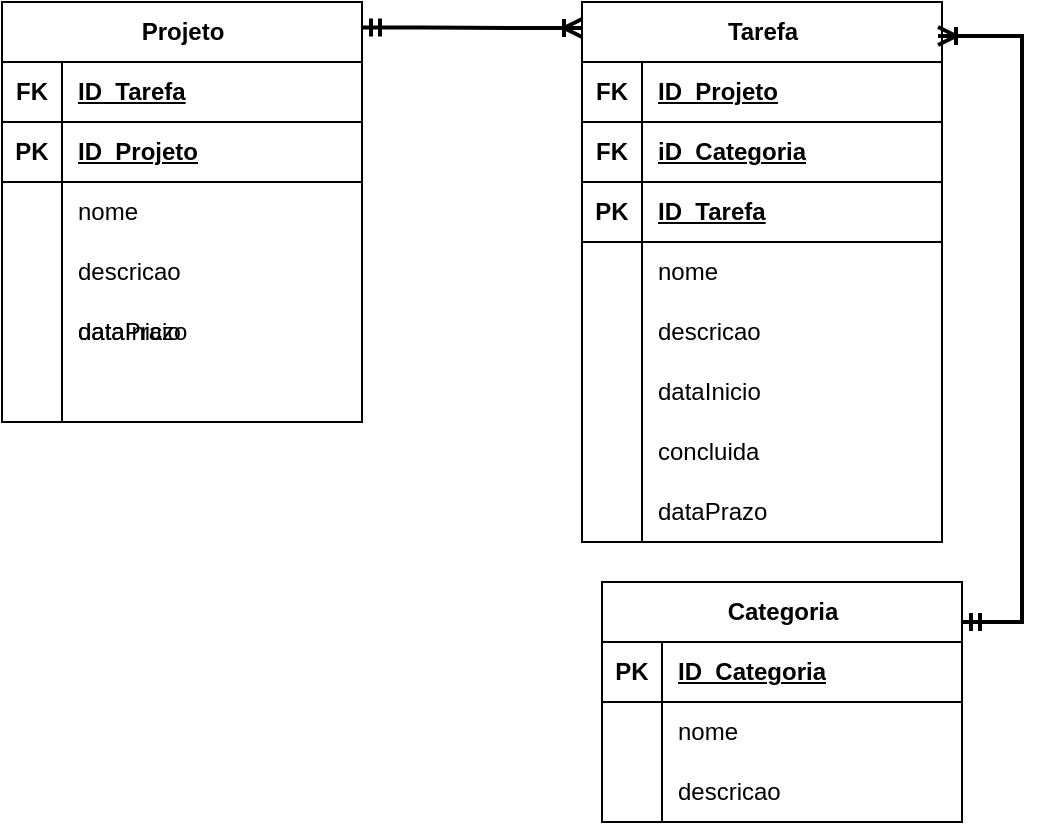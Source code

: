 <mxfile version="21.3.7" type="github">
  <diagram name="Página-1" id="YZzorlTxZwB57aUih1hC">
    <mxGraphModel dx="872" dy="484" grid="1" gridSize="10" guides="1" tooltips="1" connect="1" arrows="1" fold="1" page="1" pageScale="1" pageWidth="827" pageHeight="1169" math="0" shadow="0">
      <root>
        <mxCell id="0" />
        <mxCell id="1" parent="0" />
        <mxCell id="PAhlhJfUaNJZJe4MdjZm-1" value="Projeto" style="shape=table;startSize=30;container=1;collapsible=1;childLayout=tableLayout;fixedRows=1;rowLines=0;fontStyle=1;align=center;resizeLast=1;html=1;strokeColor=default;fontFamily=Helvetica;fontSize=12;fontColor=default;fillColor=default;" vertex="1" parent="1">
          <mxGeometry x="150" y="80" width="180" height="210" as="geometry" />
        </mxCell>
        <mxCell id="PAhlhJfUaNJZJe4MdjZm-54" style="shape=tableRow;horizontal=0;startSize=0;swimlaneHead=0;swimlaneBody=0;fillColor=none;collapsible=0;dropTarget=0;points=[[0,0.5],[1,0.5]];portConstraint=eastwest;top=0;left=0;right=0;bottom=1;strokeColor=default;fontFamily=Helvetica;fontSize=12;fontColor=default;html=1;" vertex="1" parent="PAhlhJfUaNJZJe4MdjZm-1">
          <mxGeometry y="30" width="180" height="30" as="geometry" />
        </mxCell>
        <mxCell id="PAhlhJfUaNJZJe4MdjZm-55" value="FK" style="shape=partialRectangle;connectable=0;fillColor=none;top=0;left=0;bottom=0;right=0;fontStyle=1;overflow=hidden;whiteSpace=wrap;html=1;strokeColor=default;fontFamily=Helvetica;fontSize=12;fontColor=default;startSize=30;" vertex="1" parent="PAhlhJfUaNJZJe4MdjZm-54">
          <mxGeometry width="30" height="30" as="geometry">
            <mxRectangle width="30" height="30" as="alternateBounds" />
          </mxGeometry>
        </mxCell>
        <mxCell id="PAhlhJfUaNJZJe4MdjZm-56" value="ID_Tarefa" style="shape=partialRectangle;connectable=0;fillColor=none;top=0;left=0;bottom=0;right=0;align=left;spacingLeft=6;fontStyle=5;overflow=hidden;whiteSpace=wrap;html=1;strokeColor=default;fontFamily=Helvetica;fontSize=12;fontColor=default;startSize=30;" vertex="1" parent="PAhlhJfUaNJZJe4MdjZm-54">
          <mxGeometry x="30" width="150" height="30" as="geometry">
            <mxRectangle width="150" height="30" as="alternateBounds" />
          </mxGeometry>
        </mxCell>
        <mxCell id="PAhlhJfUaNJZJe4MdjZm-2" value="" style="shape=tableRow;horizontal=0;startSize=0;swimlaneHead=0;swimlaneBody=0;fillColor=none;collapsible=0;dropTarget=0;points=[[0,0.5],[1,0.5]];portConstraint=eastwest;top=0;left=0;right=0;bottom=1;strokeColor=default;fontFamily=Helvetica;fontSize=12;fontColor=default;html=1;" vertex="1" parent="PAhlhJfUaNJZJe4MdjZm-1">
          <mxGeometry y="60" width="180" height="30" as="geometry" />
        </mxCell>
        <mxCell id="PAhlhJfUaNJZJe4MdjZm-3" value="PK" style="shape=partialRectangle;connectable=0;fillColor=none;top=0;left=0;bottom=0;right=0;fontStyle=1;overflow=hidden;whiteSpace=wrap;html=1;strokeColor=default;fontFamily=Helvetica;fontSize=12;fontColor=default;startSize=30;" vertex="1" parent="PAhlhJfUaNJZJe4MdjZm-2">
          <mxGeometry width="30" height="30" as="geometry">
            <mxRectangle width="30" height="30" as="alternateBounds" />
          </mxGeometry>
        </mxCell>
        <mxCell id="PAhlhJfUaNJZJe4MdjZm-4" value="ID_Projeto" style="shape=partialRectangle;connectable=0;fillColor=none;top=0;left=0;bottom=0;right=0;align=left;spacingLeft=6;fontStyle=5;overflow=hidden;whiteSpace=wrap;html=1;strokeColor=default;fontFamily=Helvetica;fontSize=12;fontColor=default;startSize=30;" vertex="1" parent="PAhlhJfUaNJZJe4MdjZm-2">
          <mxGeometry x="30" width="150" height="30" as="geometry">
            <mxRectangle width="150" height="30" as="alternateBounds" />
          </mxGeometry>
        </mxCell>
        <mxCell id="PAhlhJfUaNJZJe4MdjZm-5" value="" style="shape=tableRow;horizontal=0;startSize=0;swimlaneHead=0;swimlaneBody=0;fillColor=none;collapsible=0;dropTarget=0;points=[[0,0.5],[1,0.5]];portConstraint=eastwest;top=0;left=0;right=0;bottom=0;strokeColor=default;fontFamily=Helvetica;fontSize=12;fontColor=default;html=1;" vertex="1" parent="PAhlhJfUaNJZJe4MdjZm-1">
          <mxGeometry y="90" width="180" height="30" as="geometry" />
        </mxCell>
        <mxCell id="PAhlhJfUaNJZJe4MdjZm-6" value="" style="shape=partialRectangle;connectable=0;fillColor=none;top=0;left=0;bottom=0;right=0;editable=1;overflow=hidden;whiteSpace=wrap;html=1;strokeColor=default;fontFamily=Helvetica;fontSize=12;fontColor=default;startSize=30;" vertex="1" parent="PAhlhJfUaNJZJe4MdjZm-5">
          <mxGeometry width="30" height="30" as="geometry">
            <mxRectangle width="30" height="30" as="alternateBounds" />
          </mxGeometry>
        </mxCell>
        <mxCell id="PAhlhJfUaNJZJe4MdjZm-7" value="nome" style="shape=partialRectangle;connectable=0;fillColor=none;top=0;left=0;bottom=0;right=0;align=left;spacingLeft=6;overflow=hidden;whiteSpace=wrap;html=1;strokeColor=default;fontFamily=Helvetica;fontSize=12;fontColor=default;startSize=30;" vertex="1" parent="PAhlhJfUaNJZJe4MdjZm-5">
          <mxGeometry x="30" width="150" height="30" as="geometry">
            <mxRectangle width="150" height="30" as="alternateBounds" />
          </mxGeometry>
        </mxCell>
        <mxCell id="PAhlhJfUaNJZJe4MdjZm-8" value="" style="shape=tableRow;horizontal=0;startSize=0;swimlaneHead=0;swimlaneBody=0;fillColor=none;collapsible=0;dropTarget=0;points=[[0,0.5],[1,0.5]];portConstraint=eastwest;top=0;left=0;right=0;bottom=0;strokeColor=default;fontFamily=Helvetica;fontSize=12;fontColor=default;html=1;" vertex="1" parent="PAhlhJfUaNJZJe4MdjZm-1">
          <mxGeometry y="120" width="180" height="30" as="geometry" />
        </mxCell>
        <mxCell id="PAhlhJfUaNJZJe4MdjZm-9" value="" style="shape=partialRectangle;connectable=0;fillColor=none;top=0;left=0;bottom=0;right=0;editable=1;overflow=hidden;whiteSpace=wrap;html=1;strokeColor=default;fontFamily=Helvetica;fontSize=12;fontColor=default;startSize=30;" vertex="1" parent="PAhlhJfUaNJZJe4MdjZm-8">
          <mxGeometry width="30" height="30" as="geometry">
            <mxRectangle width="30" height="30" as="alternateBounds" />
          </mxGeometry>
        </mxCell>
        <mxCell id="PAhlhJfUaNJZJe4MdjZm-10" value="descricao" style="shape=partialRectangle;connectable=0;fillColor=none;top=0;left=0;bottom=0;right=0;align=left;spacingLeft=6;overflow=hidden;whiteSpace=wrap;html=1;strokeColor=default;fontFamily=Helvetica;fontSize=12;fontColor=default;startSize=30;" vertex="1" parent="PAhlhJfUaNJZJe4MdjZm-8">
          <mxGeometry x="30" width="150" height="30" as="geometry">
            <mxRectangle width="150" height="30" as="alternateBounds" />
          </mxGeometry>
        </mxCell>
        <mxCell id="PAhlhJfUaNJZJe4MdjZm-11" value="" style="shape=tableRow;horizontal=0;startSize=0;swimlaneHead=0;swimlaneBody=0;fillColor=none;collapsible=0;dropTarget=0;points=[[0,0.5],[1,0.5]];portConstraint=eastwest;top=0;left=0;right=0;bottom=0;strokeColor=default;fontFamily=Helvetica;fontSize=12;fontColor=default;html=1;" vertex="1" parent="PAhlhJfUaNJZJe4MdjZm-1">
          <mxGeometry y="150" width="180" height="30" as="geometry" />
        </mxCell>
        <mxCell id="PAhlhJfUaNJZJe4MdjZm-12" value="" style="shape=partialRectangle;connectable=0;fillColor=none;top=0;left=0;bottom=0;right=0;editable=1;overflow=hidden;whiteSpace=wrap;html=1;strokeColor=default;fontFamily=Helvetica;fontSize=12;fontColor=default;startSize=30;" vertex="1" parent="PAhlhJfUaNJZJe4MdjZm-11">
          <mxGeometry width="30" height="30" as="geometry">
            <mxRectangle width="30" height="30" as="alternateBounds" />
          </mxGeometry>
        </mxCell>
        <mxCell id="PAhlhJfUaNJZJe4MdjZm-13" value="dataInicio" style="shape=partialRectangle;connectable=0;fillColor=none;top=0;left=0;bottom=0;right=0;align=left;spacingLeft=6;overflow=hidden;whiteSpace=wrap;html=1;strokeColor=default;fontFamily=Helvetica;fontSize=12;fontColor=default;startSize=30;" vertex="1" parent="PAhlhJfUaNJZJe4MdjZm-11">
          <mxGeometry x="30" width="150" height="30" as="geometry">
            <mxRectangle width="150" height="30" as="alternateBounds" />
          </mxGeometry>
        </mxCell>
        <mxCell id="PAhlhJfUaNJZJe4MdjZm-14" style="shape=tableRow;horizontal=0;startSize=0;swimlaneHead=0;swimlaneBody=0;fillColor=none;collapsible=0;dropTarget=0;points=[[0,0.5],[1,0.5]];portConstraint=eastwest;top=0;left=0;right=0;bottom=0;strokeColor=default;fontFamily=Helvetica;fontSize=12;fontColor=default;html=1;" vertex="1" parent="PAhlhJfUaNJZJe4MdjZm-1">
          <mxGeometry y="180" width="180" height="30" as="geometry" />
        </mxCell>
        <mxCell id="PAhlhJfUaNJZJe4MdjZm-15" style="shape=partialRectangle;connectable=0;fillColor=none;top=0;left=0;bottom=0;right=0;editable=1;overflow=hidden;whiteSpace=wrap;html=1;strokeColor=default;fontFamily=Helvetica;fontSize=12;fontColor=default;startSize=30;" vertex="1" parent="PAhlhJfUaNJZJe4MdjZm-14">
          <mxGeometry width="30" height="30" as="geometry">
            <mxRectangle width="30" height="30" as="alternateBounds" />
          </mxGeometry>
        </mxCell>
        <mxCell id="PAhlhJfUaNJZJe4MdjZm-16" style="shape=partialRectangle;connectable=0;fillColor=none;top=0;left=0;bottom=0;right=0;align=left;spacingLeft=6;overflow=hidden;whiteSpace=wrap;html=1;strokeColor=default;fontFamily=Helvetica;fontSize=12;fontColor=default;startSize=30;" vertex="1" parent="PAhlhJfUaNJZJe4MdjZm-14">
          <mxGeometry x="30" width="150" height="30" as="geometry">
            <mxRectangle width="150" height="30" as="alternateBounds" />
          </mxGeometry>
        </mxCell>
        <mxCell id="PAhlhJfUaNJZJe4MdjZm-17" value="dataPrazo" style="shape=partialRectangle;connectable=0;fillColor=none;top=0;left=0;bottom=0;right=0;align=left;spacingLeft=6;overflow=hidden;whiteSpace=wrap;html=1;strokeColor=default;fontFamily=Helvetica;fontSize=12;fontColor=default;startSize=30;" vertex="1" parent="1">
          <mxGeometry x="180" y="230" width="150" height="30" as="geometry">
            <mxRectangle width="150" height="30" as="alternateBounds" />
          </mxGeometry>
        </mxCell>
        <mxCell id="PAhlhJfUaNJZJe4MdjZm-18" value="Tarefa" style="shape=table;startSize=30;container=1;collapsible=1;childLayout=tableLayout;fixedRows=1;rowLines=0;fontStyle=1;align=center;resizeLast=1;html=1;strokeColor=default;fontFamily=Helvetica;fontSize=12;fontColor=default;fillColor=default;" vertex="1" parent="1">
          <mxGeometry x="440" y="80" width="180" height="270" as="geometry" />
        </mxCell>
        <mxCell id="PAhlhJfUaNJZJe4MdjZm-57" style="shape=tableRow;horizontal=0;startSize=0;swimlaneHead=0;swimlaneBody=0;fillColor=none;collapsible=0;dropTarget=0;points=[[0,0.5],[1,0.5]];portConstraint=eastwest;top=0;left=0;right=0;bottom=1;strokeColor=default;fontFamily=Helvetica;fontSize=12;fontColor=default;html=1;" vertex="1" parent="PAhlhJfUaNJZJe4MdjZm-18">
          <mxGeometry y="30" width="180" height="30" as="geometry" />
        </mxCell>
        <mxCell id="PAhlhJfUaNJZJe4MdjZm-58" value="FK" style="shape=partialRectangle;connectable=0;fillColor=none;top=0;left=0;bottom=0;right=0;fontStyle=1;overflow=hidden;whiteSpace=wrap;html=1;strokeColor=default;fontFamily=Helvetica;fontSize=12;fontColor=default;startSize=30;" vertex="1" parent="PAhlhJfUaNJZJe4MdjZm-57">
          <mxGeometry width="30" height="30" as="geometry">
            <mxRectangle width="30" height="30" as="alternateBounds" />
          </mxGeometry>
        </mxCell>
        <mxCell id="PAhlhJfUaNJZJe4MdjZm-59" value="ID_Projeto" style="shape=partialRectangle;connectable=0;fillColor=none;top=0;left=0;bottom=0;right=0;align=left;spacingLeft=6;fontStyle=5;overflow=hidden;whiteSpace=wrap;html=1;strokeColor=default;fontFamily=Helvetica;fontSize=12;fontColor=default;startSize=30;" vertex="1" parent="PAhlhJfUaNJZJe4MdjZm-57">
          <mxGeometry x="30" width="150" height="30" as="geometry">
            <mxRectangle width="150" height="30" as="alternateBounds" />
          </mxGeometry>
        </mxCell>
        <mxCell id="PAhlhJfUaNJZJe4MdjZm-19" style="shape=tableRow;horizontal=0;startSize=0;swimlaneHead=0;swimlaneBody=0;fillColor=none;collapsible=0;dropTarget=0;points=[[0,0.5],[1,0.5]];portConstraint=eastwest;top=0;left=0;right=0;bottom=1;strokeColor=default;fontFamily=Helvetica;fontSize=12;fontColor=default;html=1;" vertex="1" parent="PAhlhJfUaNJZJe4MdjZm-18">
          <mxGeometry y="60" width="180" height="30" as="geometry" />
        </mxCell>
        <mxCell id="PAhlhJfUaNJZJe4MdjZm-20" value="FK" style="shape=partialRectangle;connectable=0;fillColor=none;top=0;left=0;bottom=0;right=0;fontStyle=1;overflow=hidden;whiteSpace=wrap;html=1;strokeColor=default;fontFamily=Helvetica;fontSize=12;fontColor=default;startSize=30;" vertex="1" parent="PAhlhJfUaNJZJe4MdjZm-19">
          <mxGeometry width="30" height="30" as="geometry">
            <mxRectangle width="30" height="30" as="alternateBounds" />
          </mxGeometry>
        </mxCell>
        <mxCell id="PAhlhJfUaNJZJe4MdjZm-21" value="iD_Categoria" style="shape=partialRectangle;connectable=0;fillColor=none;top=0;left=0;bottom=0;right=0;align=left;spacingLeft=6;fontStyle=5;overflow=hidden;whiteSpace=wrap;html=1;strokeColor=default;fontFamily=Helvetica;fontSize=12;fontColor=default;startSize=30;" vertex="1" parent="PAhlhJfUaNJZJe4MdjZm-19">
          <mxGeometry x="30" width="150" height="30" as="geometry">
            <mxRectangle width="150" height="30" as="alternateBounds" />
          </mxGeometry>
        </mxCell>
        <mxCell id="PAhlhJfUaNJZJe4MdjZm-22" value="" style="shape=tableRow;horizontal=0;startSize=0;swimlaneHead=0;swimlaneBody=0;fillColor=none;collapsible=0;dropTarget=0;points=[[0,0.5],[1,0.5]];portConstraint=eastwest;top=0;left=0;right=0;bottom=1;strokeColor=default;fontFamily=Helvetica;fontSize=12;fontColor=default;html=1;" vertex="1" parent="PAhlhJfUaNJZJe4MdjZm-18">
          <mxGeometry y="90" width="180" height="30" as="geometry" />
        </mxCell>
        <mxCell id="PAhlhJfUaNJZJe4MdjZm-23" value="PK" style="shape=partialRectangle;connectable=0;fillColor=none;top=0;left=0;bottom=0;right=0;fontStyle=1;overflow=hidden;whiteSpace=wrap;html=1;strokeColor=default;fontFamily=Helvetica;fontSize=12;fontColor=default;startSize=30;" vertex="1" parent="PAhlhJfUaNJZJe4MdjZm-22">
          <mxGeometry width="30" height="30" as="geometry">
            <mxRectangle width="30" height="30" as="alternateBounds" />
          </mxGeometry>
        </mxCell>
        <mxCell id="PAhlhJfUaNJZJe4MdjZm-24" value="ID_Tarefa" style="shape=partialRectangle;connectable=0;fillColor=none;top=0;left=0;bottom=0;right=0;align=left;spacingLeft=6;fontStyle=5;overflow=hidden;whiteSpace=wrap;html=1;strokeColor=default;fontFamily=Helvetica;fontSize=12;fontColor=default;startSize=30;" vertex="1" parent="PAhlhJfUaNJZJe4MdjZm-22">
          <mxGeometry x="30" width="150" height="30" as="geometry">
            <mxRectangle width="150" height="30" as="alternateBounds" />
          </mxGeometry>
        </mxCell>
        <mxCell id="PAhlhJfUaNJZJe4MdjZm-25" value="" style="shape=tableRow;horizontal=0;startSize=0;swimlaneHead=0;swimlaneBody=0;fillColor=none;collapsible=0;dropTarget=0;points=[[0,0.5],[1,0.5]];portConstraint=eastwest;top=0;left=0;right=0;bottom=0;strokeColor=default;fontFamily=Helvetica;fontSize=12;fontColor=default;html=1;" vertex="1" parent="PAhlhJfUaNJZJe4MdjZm-18">
          <mxGeometry y="120" width="180" height="30" as="geometry" />
        </mxCell>
        <mxCell id="PAhlhJfUaNJZJe4MdjZm-26" value="" style="shape=partialRectangle;connectable=0;fillColor=none;top=0;left=0;bottom=0;right=0;editable=1;overflow=hidden;whiteSpace=wrap;html=1;strokeColor=default;fontFamily=Helvetica;fontSize=12;fontColor=default;startSize=30;" vertex="1" parent="PAhlhJfUaNJZJe4MdjZm-25">
          <mxGeometry width="30" height="30" as="geometry">
            <mxRectangle width="30" height="30" as="alternateBounds" />
          </mxGeometry>
        </mxCell>
        <mxCell id="PAhlhJfUaNJZJe4MdjZm-27" value="nome" style="shape=partialRectangle;connectable=0;fillColor=none;top=0;left=0;bottom=0;right=0;align=left;spacingLeft=6;overflow=hidden;whiteSpace=wrap;html=1;strokeColor=default;fontFamily=Helvetica;fontSize=12;fontColor=default;startSize=30;" vertex="1" parent="PAhlhJfUaNJZJe4MdjZm-25">
          <mxGeometry x="30" width="150" height="30" as="geometry">
            <mxRectangle width="150" height="30" as="alternateBounds" />
          </mxGeometry>
        </mxCell>
        <mxCell id="PAhlhJfUaNJZJe4MdjZm-28" value="" style="shape=tableRow;horizontal=0;startSize=0;swimlaneHead=0;swimlaneBody=0;fillColor=none;collapsible=0;dropTarget=0;points=[[0,0.5],[1,0.5]];portConstraint=eastwest;top=0;left=0;right=0;bottom=0;strokeColor=default;fontFamily=Helvetica;fontSize=12;fontColor=default;html=1;" vertex="1" parent="PAhlhJfUaNJZJe4MdjZm-18">
          <mxGeometry y="150" width="180" height="30" as="geometry" />
        </mxCell>
        <mxCell id="PAhlhJfUaNJZJe4MdjZm-29" value="" style="shape=partialRectangle;connectable=0;fillColor=none;top=0;left=0;bottom=0;right=0;editable=1;overflow=hidden;whiteSpace=wrap;html=1;strokeColor=default;fontFamily=Helvetica;fontSize=12;fontColor=default;startSize=30;" vertex="1" parent="PAhlhJfUaNJZJe4MdjZm-28">
          <mxGeometry width="30" height="30" as="geometry">
            <mxRectangle width="30" height="30" as="alternateBounds" />
          </mxGeometry>
        </mxCell>
        <mxCell id="PAhlhJfUaNJZJe4MdjZm-30" value="descricao" style="shape=partialRectangle;connectable=0;fillColor=none;top=0;left=0;bottom=0;right=0;align=left;spacingLeft=6;overflow=hidden;whiteSpace=wrap;html=1;strokeColor=default;fontFamily=Helvetica;fontSize=12;fontColor=default;startSize=30;" vertex="1" parent="PAhlhJfUaNJZJe4MdjZm-28">
          <mxGeometry x="30" width="150" height="30" as="geometry">
            <mxRectangle width="150" height="30" as="alternateBounds" />
          </mxGeometry>
        </mxCell>
        <mxCell id="PAhlhJfUaNJZJe4MdjZm-31" value="" style="shape=tableRow;horizontal=0;startSize=0;swimlaneHead=0;swimlaneBody=0;fillColor=none;collapsible=0;dropTarget=0;points=[[0,0.5],[1,0.5]];portConstraint=eastwest;top=0;left=0;right=0;bottom=0;strokeColor=default;fontFamily=Helvetica;fontSize=12;fontColor=default;html=1;" vertex="1" parent="PAhlhJfUaNJZJe4MdjZm-18">
          <mxGeometry y="180" width="180" height="30" as="geometry" />
        </mxCell>
        <mxCell id="PAhlhJfUaNJZJe4MdjZm-32" value="" style="shape=partialRectangle;connectable=0;fillColor=none;top=0;left=0;bottom=0;right=0;editable=1;overflow=hidden;whiteSpace=wrap;html=1;strokeColor=default;fontFamily=Helvetica;fontSize=12;fontColor=default;startSize=30;" vertex="1" parent="PAhlhJfUaNJZJe4MdjZm-31">
          <mxGeometry width="30" height="30" as="geometry">
            <mxRectangle width="30" height="30" as="alternateBounds" />
          </mxGeometry>
        </mxCell>
        <mxCell id="PAhlhJfUaNJZJe4MdjZm-33" value="dataInicio" style="shape=partialRectangle;connectable=0;fillColor=none;top=0;left=0;bottom=0;right=0;align=left;spacingLeft=6;overflow=hidden;whiteSpace=wrap;html=1;strokeColor=default;fontFamily=Helvetica;fontSize=12;fontColor=default;startSize=30;" vertex="1" parent="PAhlhJfUaNJZJe4MdjZm-31">
          <mxGeometry x="30" width="150" height="30" as="geometry">
            <mxRectangle width="150" height="30" as="alternateBounds" />
          </mxGeometry>
        </mxCell>
        <mxCell id="PAhlhJfUaNJZJe4MdjZm-34" style="shape=tableRow;horizontal=0;startSize=0;swimlaneHead=0;swimlaneBody=0;fillColor=none;collapsible=0;dropTarget=0;points=[[0,0.5],[1,0.5]];portConstraint=eastwest;top=0;left=0;right=0;bottom=0;strokeColor=default;fontFamily=Helvetica;fontSize=12;fontColor=default;html=1;" vertex="1" parent="PAhlhJfUaNJZJe4MdjZm-18">
          <mxGeometry y="210" width="180" height="30" as="geometry" />
        </mxCell>
        <mxCell id="PAhlhJfUaNJZJe4MdjZm-35" style="shape=partialRectangle;connectable=0;fillColor=none;top=0;left=0;bottom=0;right=0;editable=1;overflow=hidden;whiteSpace=wrap;html=1;strokeColor=default;fontFamily=Helvetica;fontSize=12;fontColor=default;startSize=30;" vertex="1" parent="PAhlhJfUaNJZJe4MdjZm-34">
          <mxGeometry width="30" height="30" as="geometry">
            <mxRectangle width="30" height="30" as="alternateBounds" />
          </mxGeometry>
        </mxCell>
        <mxCell id="PAhlhJfUaNJZJe4MdjZm-36" style="shape=partialRectangle;connectable=0;fillColor=none;top=0;left=0;bottom=0;right=0;align=left;spacingLeft=6;overflow=hidden;whiteSpace=wrap;html=1;strokeColor=default;fontFamily=Helvetica;fontSize=12;fontColor=default;startSize=30;" vertex="1" parent="PAhlhJfUaNJZJe4MdjZm-34">
          <mxGeometry x="30" width="150" height="30" as="geometry">
            <mxRectangle width="150" height="30" as="alternateBounds" />
          </mxGeometry>
        </mxCell>
        <mxCell id="PAhlhJfUaNJZJe4MdjZm-37" style="shape=tableRow;horizontal=0;startSize=0;swimlaneHead=0;swimlaneBody=0;fillColor=none;collapsible=0;dropTarget=0;points=[[0,0.5],[1,0.5]];portConstraint=eastwest;top=0;left=0;right=0;bottom=0;strokeColor=default;fontFamily=Helvetica;fontSize=12;fontColor=default;html=1;" vertex="1" parent="PAhlhJfUaNJZJe4MdjZm-18">
          <mxGeometry y="240" width="180" height="30" as="geometry" />
        </mxCell>
        <mxCell id="PAhlhJfUaNJZJe4MdjZm-38" style="shape=partialRectangle;connectable=0;fillColor=none;top=0;left=0;bottom=0;right=0;editable=1;overflow=hidden;whiteSpace=wrap;html=1;strokeColor=default;fontFamily=Helvetica;fontSize=12;fontColor=default;startSize=30;" vertex="1" parent="PAhlhJfUaNJZJe4MdjZm-37">
          <mxGeometry width="30" height="30" as="geometry">
            <mxRectangle width="30" height="30" as="alternateBounds" />
          </mxGeometry>
        </mxCell>
        <mxCell id="PAhlhJfUaNJZJe4MdjZm-39" style="shape=partialRectangle;connectable=0;fillColor=none;top=0;left=0;bottom=0;right=0;align=left;spacingLeft=6;overflow=hidden;whiteSpace=wrap;html=1;strokeColor=default;fontFamily=Helvetica;fontSize=12;fontColor=default;startSize=30;" vertex="1" parent="PAhlhJfUaNJZJe4MdjZm-37">
          <mxGeometry x="30" width="150" height="30" as="geometry">
            <mxRectangle width="150" height="30" as="alternateBounds" />
          </mxGeometry>
        </mxCell>
        <mxCell id="PAhlhJfUaNJZJe4MdjZm-40" value="dataPrazo" style="shape=partialRectangle;connectable=0;fillColor=none;top=0;left=0;bottom=0;right=0;align=left;spacingLeft=6;overflow=hidden;whiteSpace=wrap;html=1;strokeColor=default;fontFamily=Helvetica;fontSize=12;fontColor=default;startSize=30;" vertex="1" parent="1">
          <mxGeometry x="470" y="320" width="150" height="30" as="geometry">
            <mxRectangle width="150" height="30" as="alternateBounds" />
          </mxGeometry>
        </mxCell>
        <mxCell id="PAhlhJfUaNJZJe4MdjZm-41" value="concluida" style="shape=partialRectangle;connectable=0;fillColor=none;top=0;left=0;bottom=0;right=0;align=left;spacingLeft=6;overflow=hidden;whiteSpace=wrap;html=1;strokeColor=default;fontFamily=Helvetica;fontSize=12;fontColor=default;startSize=30;" vertex="1" parent="1">
          <mxGeometry x="470" y="290" width="150" height="30" as="geometry">
            <mxRectangle width="150" height="30" as="alternateBounds" />
          </mxGeometry>
        </mxCell>
        <mxCell id="PAhlhJfUaNJZJe4MdjZm-42" value="" style="edgeStyle=entityRelationEdgeStyle;fontSize=12;html=1;endArrow=ERoneToMany;startArrow=ERmandOne;rounded=0;fontFamily=Helvetica;fontColor=default;startSize=6;exitX=1;exitY=0.061;exitDx=0;exitDy=0;exitPerimeter=0;entryX=0;entryY=0.048;entryDx=0;entryDy=0;entryPerimeter=0;strokeWidth=2;" edge="1" parent="1" source="PAhlhJfUaNJZJe4MdjZm-1" target="PAhlhJfUaNJZJe4MdjZm-18">
          <mxGeometry width="100" height="100" relative="1" as="geometry">
            <mxPoint x="320" y="280" as="sourcePoint" />
            <mxPoint x="420" y="180" as="targetPoint" />
          </mxGeometry>
        </mxCell>
        <mxCell id="PAhlhJfUaNJZJe4MdjZm-43" value="Categoria" style="shape=table;startSize=30;container=1;collapsible=1;childLayout=tableLayout;fixedRows=1;rowLines=0;fontStyle=1;align=center;resizeLast=1;html=1;strokeColor=default;fontFamily=Helvetica;fontSize=12;fontColor=default;fillColor=default;" vertex="1" parent="1">
          <mxGeometry x="450" y="370" width="180" height="120" as="geometry" />
        </mxCell>
        <mxCell id="PAhlhJfUaNJZJe4MdjZm-44" value="" style="shape=tableRow;horizontal=0;startSize=0;swimlaneHead=0;swimlaneBody=0;fillColor=none;collapsible=0;dropTarget=0;points=[[0,0.5],[1,0.5]];portConstraint=eastwest;top=0;left=0;right=0;bottom=1;strokeColor=default;fontFamily=Helvetica;fontSize=12;fontColor=default;html=1;" vertex="1" parent="PAhlhJfUaNJZJe4MdjZm-43">
          <mxGeometry y="30" width="180" height="30" as="geometry" />
        </mxCell>
        <mxCell id="PAhlhJfUaNJZJe4MdjZm-45" value="PK" style="shape=partialRectangle;connectable=0;fillColor=none;top=0;left=0;bottom=0;right=0;fontStyle=1;overflow=hidden;whiteSpace=wrap;html=1;strokeColor=default;fontFamily=Helvetica;fontSize=12;fontColor=default;startSize=30;" vertex="1" parent="PAhlhJfUaNJZJe4MdjZm-44">
          <mxGeometry width="30" height="30" as="geometry">
            <mxRectangle width="30" height="30" as="alternateBounds" />
          </mxGeometry>
        </mxCell>
        <mxCell id="PAhlhJfUaNJZJe4MdjZm-46" value="ID_Categoria" style="shape=partialRectangle;connectable=0;fillColor=none;top=0;left=0;bottom=0;right=0;align=left;spacingLeft=6;fontStyle=5;overflow=hidden;whiteSpace=wrap;html=1;strokeColor=default;fontFamily=Helvetica;fontSize=12;fontColor=default;startSize=30;" vertex="1" parent="PAhlhJfUaNJZJe4MdjZm-44">
          <mxGeometry x="30" width="150" height="30" as="geometry">
            <mxRectangle width="150" height="30" as="alternateBounds" />
          </mxGeometry>
        </mxCell>
        <mxCell id="PAhlhJfUaNJZJe4MdjZm-47" value="" style="shape=tableRow;horizontal=0;startSize=0;swimlaneHead=0;swimlaneBody=0;fillColor=none;collapsible=0;dropTarget=0;points=[[0,0.5],[1,0.5]];portConstraint=eastwest;top=0;left=0;right=0;bottom=0;strokeColor=default;fontFamily=Helvetica;fontSize=12;fontColor=default;html=1;" vertex="1" parent="PAhlhJfUaNJZJe4MdjZm-43">
          <mxGeometry y="60" width="180" height="30" as="geometry" />
        </mxCell>
        <mxCell id="PAhlhJfUaNJZJe4MdjZm-48" value="" style="shape=partialRectangle;connectable=0;fillColor=none;top=0;left=0;bottom=0;right=0;editable=1;overflow=hidden;whiteSpace=wrap;html=1;strokeColor=default;fontFamily=Helvetica;fontSize=12;fontColor=default;startSize=30;" vertex="1" parent="PAhlhJfUaNJZJe4MdjZm-47">
          <mxGeometry width="30" height="30" as="geometry">
            <mxRectangle width="30" height="30" as="alternateBounds" />
          </mxGeometry>
        </mxCell>
        <mxCell id="PAhlhJfUaNJZJe4MdjZm-49" value="nome" style="shape=partialRectangle;connectable=0;fillColor=none;top=0;left=0;bottom=0;right=0;align=left;spacingLeft=6;overflow=hidden;whiteSpace=wrap;html=1;strokeColor=default;fontFamily=Helvetica;fontSize=12;fontColor=default;startSize=30;" vertex="1" parent="PAhlhJfUaNJZJe4MdjZm-47">
          <mxGeometry x="30" width="150" height="30" as="geometry">
            <mxRectangle width="150" height="30" as="alternateBounds" />
          </mxGeometry>
        </mxCell>
        <mxCell id="PAhlhJfUaNJZJe4MdjZm-50" value="" style="shape=tableRow;horizontal=0;startSize=0;swimlaneHead=0;swimlaneBody=0;fillColor=none;collapsible=0;dropTarget=0;points=[[0,0.5],[1,0.5]];portConstraint=eastwest;top=0;left=0;right=0;bottom=0;strokeColor=default;fontFamily=Helvetica;fontSize=12;fontColor=default;html=1;" vertex="1" parent="PAhlhJfUaNJZJe4MdjZm-43">
          <mxGeometry y="90" width="180" height="30" as="geometry" />
        </mxCell>
        <mxCell id="PAhlhJfUaNJZJe4MdjZm-51" value="" style="shape=partialRectangle;connectable=0;fillColor=none;top=0;left=0;bottom=0;right=0;editable=1;overflow=hidden;whiteSpace=wrap;html=1;strokeColor=default;fontFamily=Helvetica;fontSize=12;fontColor=default;startSize=30;" vertex="1" parent="PAhlhJfUaNJZJe4MdjZm-50">
          <mxGeometry width="30" height="30" as="geometry">
            <mxRectangle width="30" height="30" as="alternateBounds" />
          </mxGeometry>
        </mxCell>
        <mxCell id="PAhlhJfUaNJZJe4MdjZm-52" value="descricao" style="shape=partialRectangle;connectable=0;fillColor=none;top=0;left=0;bottom=0;right=0;align=left;spacingLeft=6;overflow=hidden;whiteSpace=wrap;html=1;strokeColor=default;fontFamily=Helvetica;fontSize=12;fontColor=default;startSize=30;" vertex="1" parent="PAhlhJfUaNJZJe4MdjZm-50">
          <mxGeometry x="30" width="150" height="30" as="geometry">
            <mxRectangle width="150" height="30" as="alternateBounds" />
          </mxGeometry>
        </mxCell>
        <mxCell id="PAhlhJfUaNJZJe4MdjZm-53" value="" style="edgeStyle=entityRelationEdgeStyle;fontSize=12;html=1;endArrow=ERoneToMany;startArrow=ERmandOne;rounded=0;fontFamily=Helvetica;fontColor=default;startSize=6;strokeWidth=2;entryX=0.989;entryY=0.063;entryDx=0;entryDy=0;entryPerimeter=0;" edge="1" parent="1" target="PAhlhJfUaNJZJe4MdjZm-18">
          <mxGeometry width="100" height="100" relative="1" as="geometry">
            <mxPoint x="630" y="390" as="sourcePoint" />
            <mxPoint x="730" y="342" as="targetPoint" />
          </mxGeometry>
        </mxCell>
      </root>
    </mxGraphModel>
  </diagram>
</mxfile>
